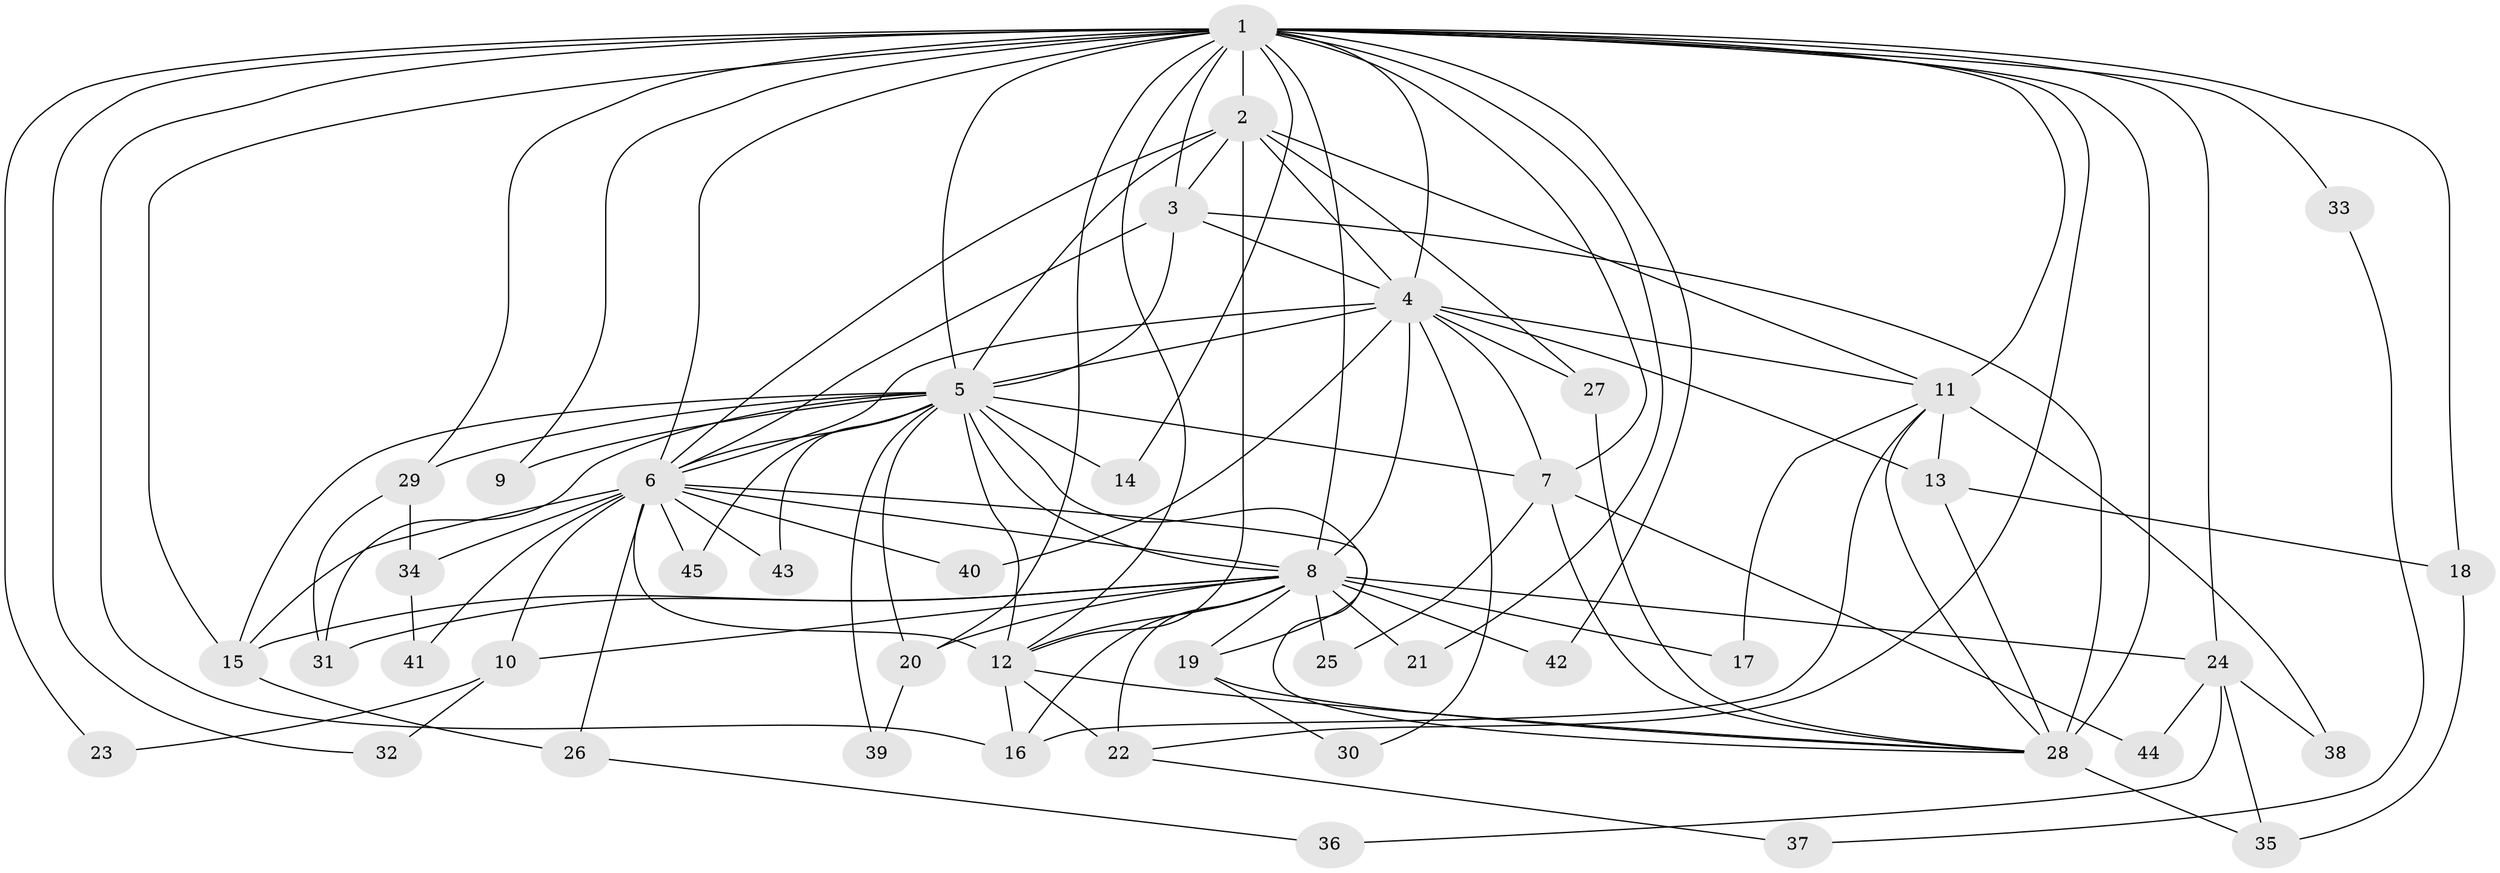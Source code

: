 // original degree distribution, {24: 0.011235955056179775, 11: 0.011235955056179775, 21: 0.011235955056179775, 22: 0.011235955056179775, 17: 0.02247191011235955, 26: 0.011235955056179775, 18: 0.011235955056179775, 16: 0.011235955056179775, 19: 0.011235955056179775, 3: 0.1797752808988764, 6: 0.02247191011235955, 2: 0.5617977528089888, 5: 0.033707865168539325, 4: 0.06741573033707865, 8: 0.02247191011235955}
// Generated by graph-tools (version 1.1) at 2025/34/03/09/25 02:34:55]
// undirected, 45 vertices, 114 edges
graph export_dot {
graph [start="1"]
  node [color=gray90,style=filled];
  1;
  2;
  3;
  4;
  5;
  6;
  7;
  8;
  9;
  10;
  11;
  12;
  13;
  14;
  15;
  16;
  17;
  18;
  19;
  20;
  21;
  22;
  23;
  24;
  25;
  26;
  27;
  28;
  29;
  30;
  31;
  32;
  33;
  34;
  35;
  36;
  37;
  38;
  39;
  40;
  41;
  42;
  43;
  44;
  45;
  1 -- 2 [weight=4.0];
  1 -- 3 [weight=2.0];
  1 -- 4 [weight=4.0];
  1 -- 5 [weight=2.0];
  1 -- 6 [weight=4.0];
  1 -- 7 [weight=1.0];
  1 -- 8 [weight=1.0];
  1 -- 9 [weight=1.0];
  1 -- 11 [weight=1.0];
  1 -- 12 [weight=1.0];
  1 -- 14 [weight=1.0];
  1 -- 15 [weight=1.0];
  1 -- 16 [weight=1.0];
  1 -- 18 [weight=1.0];
  1 -- 20 [weight=1.0];
  1 -- 21 [weight=1.0];
  1 -- 22 [weight=1.0];
  1 -- 23 [weight=1.0];
  1 -- 24 [weight=1.0];
  1 -- 28 [weight=4.0];
  1 -- 29 [weight=1.0];
  1 -- 32 [weight=1.0];
  1 -- 33 [weight=1.0];
  1 -- 42 [weight=1.0];
  2 -- 3 [weight=2.0];
  2 -- 4 [weight=4.0];
  2 -- 5 [weight=2.0];
  2 -- 6 [weight=4.0];
  2 -- 11 [weight=1.0];
  2 -- 12 [weight=7.0];
  2 -- 27 [weight=1.0];
  3 -- 4 [weight=2.0];
  3 -- 5 [weight=1.0];
  3 -- 6 [weight=3.0];
  3 -- 28 [weight=11.0];
  4 -- 5 [weight=3.0];
  4 -- 6 [weight=4.0];
  4 -- 7 [weight=1.0];
  4 -- 8 [weight=10.0];
  4 -- 11 [weight=2.0];
  4 -- 13 [weight=1.0];
  4 -- 27 [weight=1.0];
  4 -- 30 [weight=1.0];
  4 -- 40 [weight=1.0];
  5 -- 6 [weight=2.0];
  5 -- 7 [weight=2.0];
  5 -- 8 [weight=1.0];
  5 -- 9 [weight=1.0];
  5 -- 12 [weight=1.0];
  5 -- 14 [weight=1.0];
  5 -- 15 [weight=1.0];
  5 -- 19 [weight=1.0];
  5 -- 20 [weight=1.0];
  5 -- 29 [weight=1.0];
  5 -- 31 [weight=1.0];
  5 -- 39 [weight=1.0];
  5 -- 43 [weight=1.0];
  5 -- 45 [weight=1.0];
  6 -- 8 [weight=1.0];
  6 -- 10 [weight=1.0];
  6 -- 12 [weight=1.0];
  6 -- 15 [weight=2.0];
  6 -- 26 [weight=1.0];
  6 -- 28 [weight=1.0];
  6 -- 34 [weight=1.0];
  6 -- 40 [weight=1.0];
  6 -- 41 [weight=1.0];
  6 -- 43 [weight=1.0];
  6 -- 45 [weight=1.0];
  7 -- 25 [weight=1.0];
  7 -- 28 [weight=1.0];
  7 -- 44 [weight=1.0];
  8 -- 10 [weight=1.0];
  8 -- 12 [weight=1.0];
  8 -- 15 [weight=1.0];
  8 -- 16 [weight=1.0];
  8 -- 17 [weight=1.0];
  8 -- 19 [weight=1.0];
  8 -- 20 [weight=1.0];
  8 -- 21 [weight=1.0];
  8 -- 22 [weight=1.0];
  8 -- 24 [weight=1.0];
  8 -- 25 [weight=1.0];
  8 -- 31 [weight=1.0];
  8 -- 42 [weight=1.0];
  10 -- 23 [weight=1.0];
  10 -- 32 [weight=1.0];
  11 -- 13 [weight=1.0];
  11 -- 16 [weight=1.0];
  11 -- 17 [weight=1.0];
  11 -- 28 [weight=1.0];
  11 -- 38 [weight=1.0];
  12 -- 16 [weight=1.0];
  12 -- 22 [weight=2.0];
  12 -- 28 [weight=1.0];
  13 -- 18 [weight=1.0];
  13 -- 28 [weight=1.0];
  15 -- 26 [weight=1.0];
  18 -- 35 [weight=1.0];
  19 -- 28 [weight=1.0];
  19 -- 30 [weight=1.0];
  20 -- 39 [weight=1.0];
  22 -- 37 [weight=1.0];
  24 -- 35 [weight=1.0];
  24 -- 36 [weight=1.0];
  24 -- 38 [weight=1.0];
  24 -- 44 [weight=1.0];
  26 -- 36 [weight=1.0];
  27 -- 28 [weight=1.0];
  28 -- 35 [weight=1.0];
  29 -- 31 [weight=1.0];
  29 -- 34 [weight=1.0];
  33 -- 37 [weight=1.0];
  34 -- 41 [weight=1.0];
}
